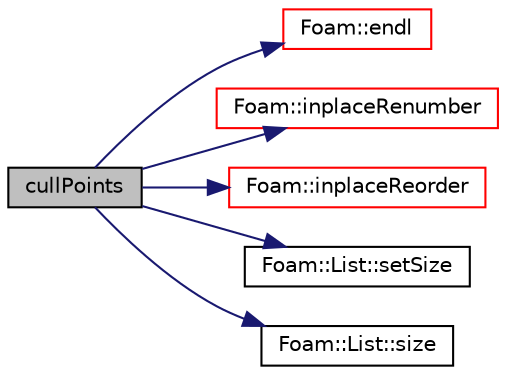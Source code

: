 digraph "cullPoints"
{
  bgcolor="transparent";
  edge [fontname="Helvetica",fontsize="10",labelfontname="Helvetica",labelfontsize="10"];
  node [fontname="Helvetica",fontsize="10",shape=record];
  rankdir="LR";
  Node521 [label="cullPoints",height=0.2,width=0.4,color="black", fillcolor="grey75", style="filled", fontcolor="black"];
  Node521 -> Node522 [color="midnightblue",fontsize="10",style="solid",fontname="Helvetica"];
  Node522 [label="Foam::endl",height=0.2,width=0.4,color="red",URL="$a21851.html#a2db8fe02a0d3909e9351bb4275b23ce4",tooltip="Add newline and flush stream. "];
  Node521 -> Node524 [color="midnightblue",fontsize="10",style="solid",fontname="Helvetica"];
  Node524 [label="Foam::inplaceRenumber",height=0.2,width=0.4,color="red",URL="$a21851.html#a9b337312524f331043d60cc58a96a5e1",tooltip="Inplace renumber the values of a list. "];
  Node521 -> Node526 [color="midnightblue",fontsize="10",style="solid",fontname="Helvetica"];
  Node526 [label="Foam::inplaceReorder",height=0.2,width=0.4,color="red",URL="$a21851.html#afacafc96b1d456a8ba5cfb6c77ff9eb7",tooltip="Inplace reorder the elements of a list. "];
  Node521 -> Node530 [color="midnightblue",fontsize="10",style="solid",fontname="Helvetica"];
  Node530 [label="Foam::List::setSize",height=0.2,width=0.4,color="black",URL="$a26833.html#aedb985ffeaf1bdbfeccc2a8730405703",tooltip="Reset size of List. "];
  Node521 -> Node531 [color="midnightblue",fontsize="10",style="solid",fontname="Helvetica"];
  Node531 [label="Foam::List::size",height=0.2,width=0.4,color="black",URL="$a26833.html#a8a5f6fa29bd4b500caf186f60245b384",tooltip="Override size to be inconsistent with allocated storage. "];
}
